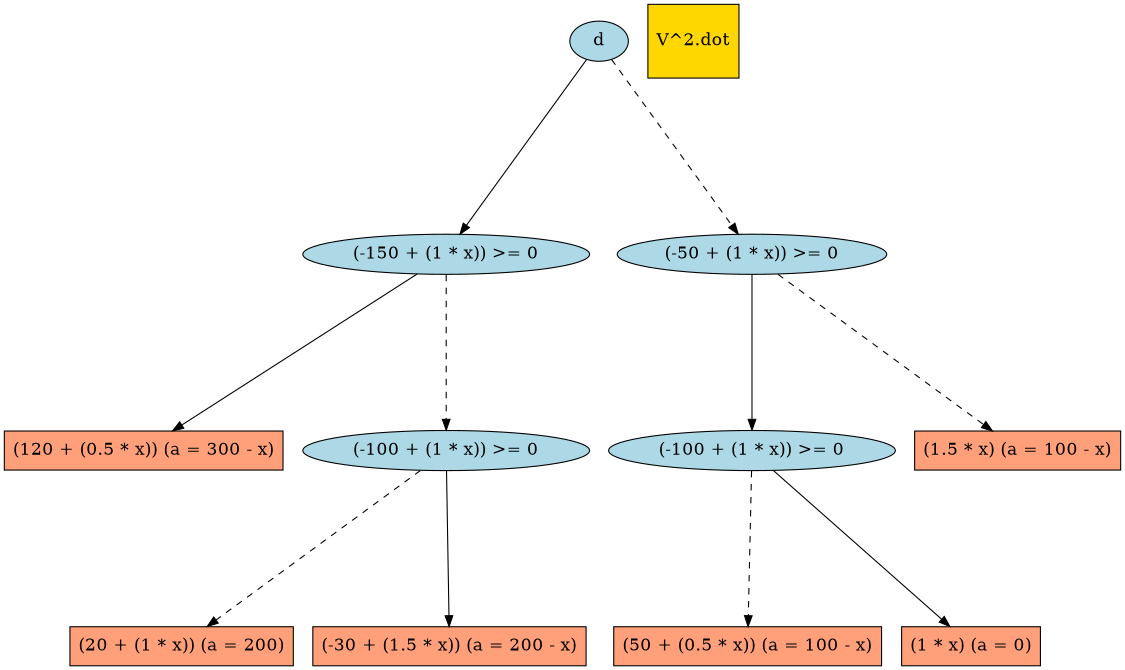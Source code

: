 digraph G {
  graph [
    ranksep = "2.00",
    bb = "0,0,694,612",
    ratio = auto,
    fontsize = 16,
    fontname = Helvetica,
    size = "7.5,10"
  ];

  node [
    fontsize = 16
  ];

  364 [
    height = "0.51069",
    label = "(-100 + (1 * x)) >= 0",
    fillcolor = lightblue,
    width = "2.9217",
    style = filled,
    pos = "501,199"
  ];
  363 [
    shape = box,
    label = "(50 + (0.5 * x)) (a = 100 - x)",
    fillcolor = lightsalmon,
    width = "1.5625",
    style = filled,
    pos = "449,18"
  ];
  618 [
    shape = box,
    label = "(120 + (0.5 * x)) (a = 300 - x)",
    fillcolor = lightsalmon,
    width = "1.6944",
    style = filled,
    pos = "298,199"
  ];
  513 [
    height = "0.51069",
    label = "(-100 + (1 * x)) >= 0",
    fillcolor = lightblue,
    width = "2.9217",
    style = filled,
    pos = "114,199"
  ];
  512 [
    shape = box,
    label = "(20 + (1 * x)) (a = 200)",
    fillcolor = lightsalmon,
    width = "1.3958",
    style = filled,
    pos = "50,18"
  ];
  _temp_ [
    height = "0.94444",
    shape = box,
    label = "V^2.dot",
    fillcolor = gold,
    width = "0.94444",
    style = filled,
    pos = "478,578"
  ];
  511 [
    shape = box,
    label = "(-30 + (1.5 * x)) (a = 200 - x)",
    fillcolor = lightsalmon,
    width = "1.6458",
    style = filled,
    pos = "178,18"
  ];
  639 [
    height = "0.51069",
    label = d,
    fillcolor = lightblue,
    style = filled,
    pos = "399,578"
  ];
  638 [
    height = "0.51069",
    label = "(-150 + (1 * x)) >= 0",
    fillcolor = lightblue,
    width = "2.9217",
    style = filled,
    pos = "288,381"
  ];
  6 [
    shape = box,
    label = "(1 * x) (a = 0)",
    fillcolor = lightsalmon,
    width = "0.80556",
    style = filled,
    pos = "553,18"
  ];
  295 [
    shape = box,
    label = "(1.5 * x) (a = 100 - x)",
    fillcolor = lightsalmon,
    width = "0.97222",
    style = filled,
    pos = "659,199"
  ];
  395 [
    height = "0.51069",
    label = "(-50 + (1 * x)) >= 0",
    fillcolor = lightblue,
    width = "2.736",
    style = filled,
    pos = "510,381"
  ];
  513 -> 511 [
    style = "",
    pos = "e,171.91,36.035 120.25,180.51 131.49,149.07 155.18,82.825 168.46,45.685"
  ];
  639 -> 638 [
    style = "",
    pos = "e,297.96,399.5 389.73,560.71 370.54,527 326.31,449.31 303,408.36"
  ];
  638 -> 618 [
    style = "",
    pos = "e,297.05,217.13 288.98,362.41 290.73,330.93 294.4,264.75 296.48,227.31"
  ];
  364 -> 363 [
    style = dashed,
    pos = "e,453.95,36.035 495.92,180.51 486.79,149.07 467.54,82.825 456.75,45.685"
  ];
  639 -> 395 [
    style = dashed,
    pos = "e,500.04,399.5 408.27,560.71 427.46,527 471.69,449.31 495,408.36"
  ];
  395 -> 364 [
    style = "",
    pos = "e,501.87,217.39 509.12,362.41 507.55,331.01 504.25,265.09 502.38,227.6"
  ];
  513 -> 512 [
    style = dashed,
    pos = "e,56.091,36.035 107.75,180.51 96.506,149.07 72.82,82.825 59.541,45.685"
  ];
  364 -> 6 [
    style = "",
    pos = "e,548.05,36.035 506.08,180.51 515.21,149.07 534.46,82.825 545.25,45.685"
  ];
  638 -> 513 [
    style = dashed,
    pos = "e,130.63,217.21 271.32,362.74 240.27,330.62 173.53,261.58 137.77,224.59"
  ];
  395 -> 295 [
    style = dashed,
    pos = "e,644.76,217.21 524.29,362.74 550.76,330.75 607.55,262.16 638.26,225.05"
  ];
}
